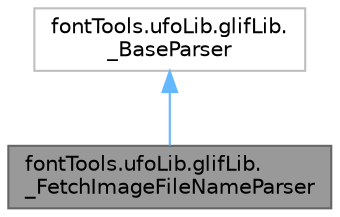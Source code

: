 digraph "fontTools.ufoLib.glifLib._FetchImageFileNameParser"
{
 // LATEX_PDF_SIZE
  bgcolor="transparent";
  edge [fontname=Helvetica,fontsize=10,labelfontname=Helvetica,labelfontsize=10];
  node [fontname=Helvetica,fontsize=10,shape=box,height=0.2,width=0.4];
  Node1 [id="Node000001",label="fontTools.ufoLib.glifLib.\l_FetchImageFileNameParser",height=0.2,width=0.4,color="gray40", fillcolor="grey60", style="filled", fontcolor="black",tooltip=" "];
  Node2 -> Node1 [id="edge2_Node000001_Node000002",dir="back",color="steelblue1",style="solid",tooltip=" "];
  Node2 [id="Node000002",label="fontTools.ufoLib.glifLib.\l_BaseParser",height=0.2,width=0.4,color="grey75", fillcolor="white", style="filled",URL="$d1/d12/classfontTools_1_1ufoLib_1_1glifLib_1_1__BaseParser.html",tooltip=" "];
}
